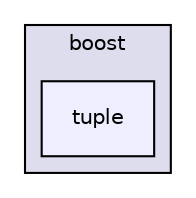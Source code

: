 digraph "assimp/assimp-3.1.1/code/BoostWorkaround/boost/tuple" {
  compound=true
  node [ fontsize="10", fontname="Helvetica"];
  edge [ labelfontsize="10", labelfontname="Helvetica"];
  subgraph clusterdir_e84d1dfec8c34797f201b4aa93b1c5d8 {
    graph [ bgcolor="#ddddee", pencolor="black", label="boost" fontname="Helvetica", fontsize="10", URL="dir_e84d1dfec8c34797f201b4aa93b1c5d8.html"]
  dir_96a6ade913324d2f21787323c3123f49 [shape=box, label="tuple", style="filled", fillcolor="#eeeeff", pencolor="black", URL="dir_96a6ade913324d2f21787323c3123f49.html"];
  }
}

